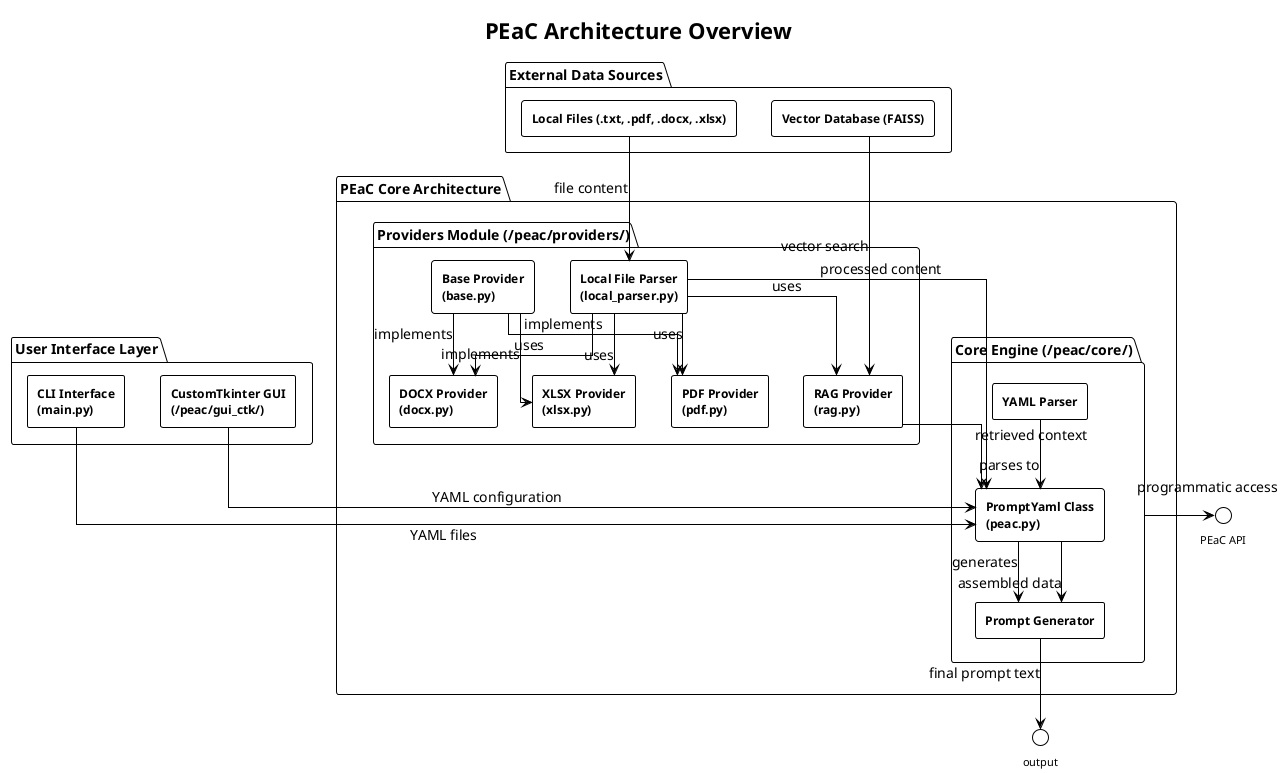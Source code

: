 @startuml modules
!theme plain
scale 1.0

skinparam page {
    BackgroundColor white
    BorderColor black
    Margin 20
}

skinparam component {
    Style rectangle
    BackgroundColor white
    BorderColor black
    FontSize 12
    FontStyle bold
    Padding 10
}

skinparam package {
    BackgroundColor white
    BorderColor black
    FontSize 14
    FontStyle bold
    Padding 15
}

skinparam interface {
    BackgroundColor white
    BorderColor black
    FontSize 11
}

skinparam arrow {
    Color black
    FontSize 14
}

skinparam linetype ortho

title PEaC Architecture Overview

package "External Data Sources" as external {
    component "Local Files (.txt, .pdf, .docx, .xlsx)" as localfiles
    component "Vector Database (FAISS)" as vectordb
}

package "PEaC Core Architecture" as core {
    
    package "Providers Module (/peac/providers/)" as providers {
        component "Local File Parser\n(local_parser.py)" as localparser
        component "PDF Provider\n(pdf.py)" as pdfprov
        component "DOCX Provider\n(docx.py)" as docxprov
        component "XLSX Provider\n(xlsx.py)" as xlsxprov
        component "RAG Provider\n(rag.py)" as ragprov
        component "Base Provider\n(base.py)" as baseprov
        
        baseprov --> pdfprov : implements
        baseprov --> docxprov : implements  
        baseprov --> xlsxprov : implements
        localparser --> pdfprov : uses
        localparser --> docxprov : uses
        localparser --> xlsxprov : uses
        localparser --> ragprov : uses
    }
    
    package "Core Engine (/peac/core/)" as engine {
        component "PromptYaml Class\n(peac.py)" as promptyaml
        component "YAML Parser" as yamlparser
        component "Prompt Generator" as promptgen
        
        yamlparser --> promptyaml : parses to
        promptyaml --> promptgen : generates
    }
}

package "User Interface Layer" as ui {
    component "CustomTkinter GUI\n(/peac/gui_ctk/)" as gui
    component "CLI Interface\n(main.py)" as cli
}

' Data flow connections
localfiles --> localparser : file content
vectordb --> ragprov : vector search

localparser --> promptyaml : processed content
ragprov --> promptyaml : retrieved context

gui --> promptyaml : YAML configuration
cli --> promptyaml : YAML files

promptyaml --> promptgen : assembled data
promptgen --> output : final prompt text

interface "PEaC API" as api
engine --> api : programmatic access

' External data sources include local files (.txt, .pdf, .docx, .xlsx) and vector databases (FAISS Index)

' Providers implement file-specific parsing:
' • PDF: Page range filtering with PyPDF2
' • DOCX: Paragraph extraction with python-docx  
' • XLSX: Sheet selection with openpyxl
' • RAG: FAISS vector search with sentence-transformers

' Core engine components:
' • PromptYaml: Main processing class
' • YAML parsing: Configuration management
' • Prompt generation: Template assembly

' User interfaces:
' • GUI: CustomTkinter visual editor
' • CLI: Command-line automation

@enduml